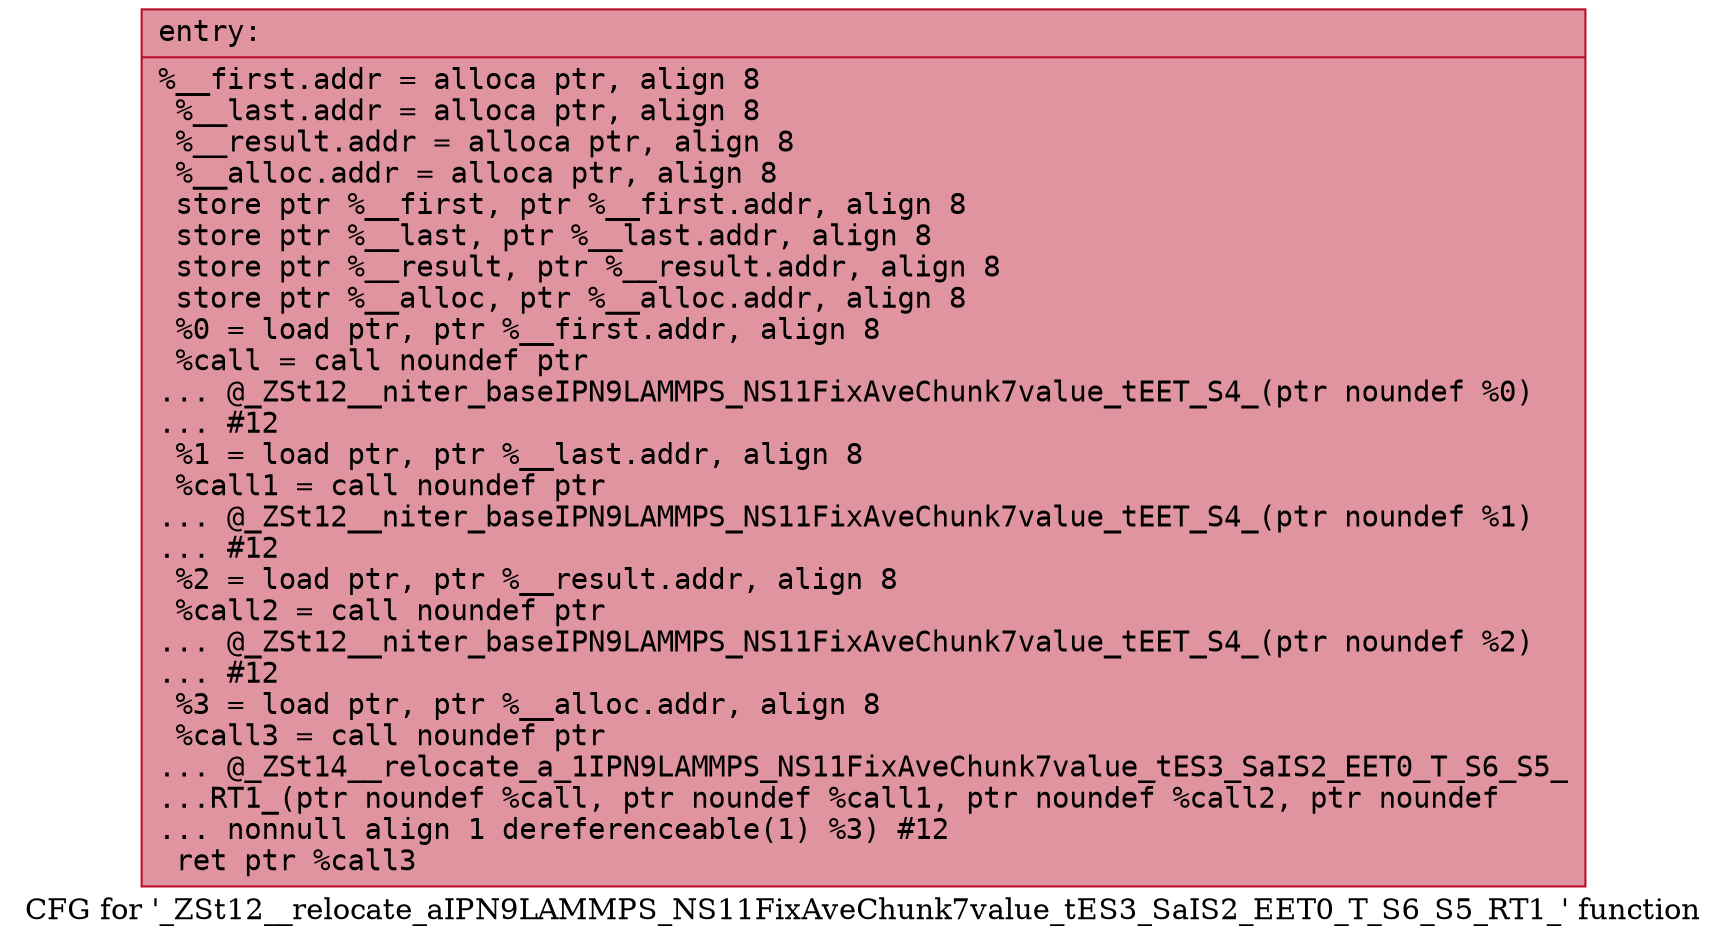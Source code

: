 digraph "CFG for '_ZSt12__relocate_aIPN9LAMMPS_NS11FixAveChunk7value_tES3_SaIS2_EET0_T_S6_S5_RT1_' function" {
	label="CFG for '_ZSt12__relocate_aIPN9LAMMPS_NS11FixAveChunk7value_tES3_SaIS2_EET0_T_S6_S5_RT1_' function";

	Node0x561289481af0 [shape=record,color="#b70d28ff", style=filled, fillcolor="#b70d2870" fontname="Courier",label="{entry:\l|  %__first.addr = alloca ptr, align 8\l  %__last.addr = alloca ptr, align 8\l  %__result.addr = alloca ptr, align 8\l  %__alloc.addr = alloca ptr, align 8\l  store ptr %__first, ptr %__first.addr, align 8\l  store ptr %__last, ptr %__last.addr, align 8\l  store ptr %__result, ptr %__result.addr, align 8\l  store ptr %__alloc, ptr %__alloc.addr, align 8\l  %0 = load ptr, ptr %__first.addr, align 8\l  %call = call noundef ptr\l... @_ZSt12__niter_baseIPN9LAMMPS_NS11FixAveChunk7value_tEET_S4_(ptr noundef %0)\l... #12\l  %1 = load ptr, ptr %__last.addr, align 8\l  %call1 = call noundef ptr\l... @_ZSt12__niter_baseIPN9LAMMPS_NS11FixAveChunk7value_tEET_S4_(ptr noundef %1)\l... #12\l  %2 = load ptr, ptr %__result.addr, align 8\l  %call2 = call noundef ptr\l... @_ZSt12__niter_baseIPN9LAMMPS_NS11FixAveChunk7value_tEET_S4_(ptr noundef %2)\l... #12\l  %3 = load ptr, ptr %__alloc.addr, align 8\l  %call3 = call noundef ptr\l... @_ZSt14__relocate_a_1IPN9LAMMPS_NS11FixAveChunk7value_tES3_SaIS2_EET0_T_S6_S5_\l...RT1_(ptr noundef %call, ptr noundef %call1, ptr noundef %call2, ptr noundef\l... nonnull align 1 dereferenceable(1) %3) #12\l  ret ptr %call3\l}"];
}
